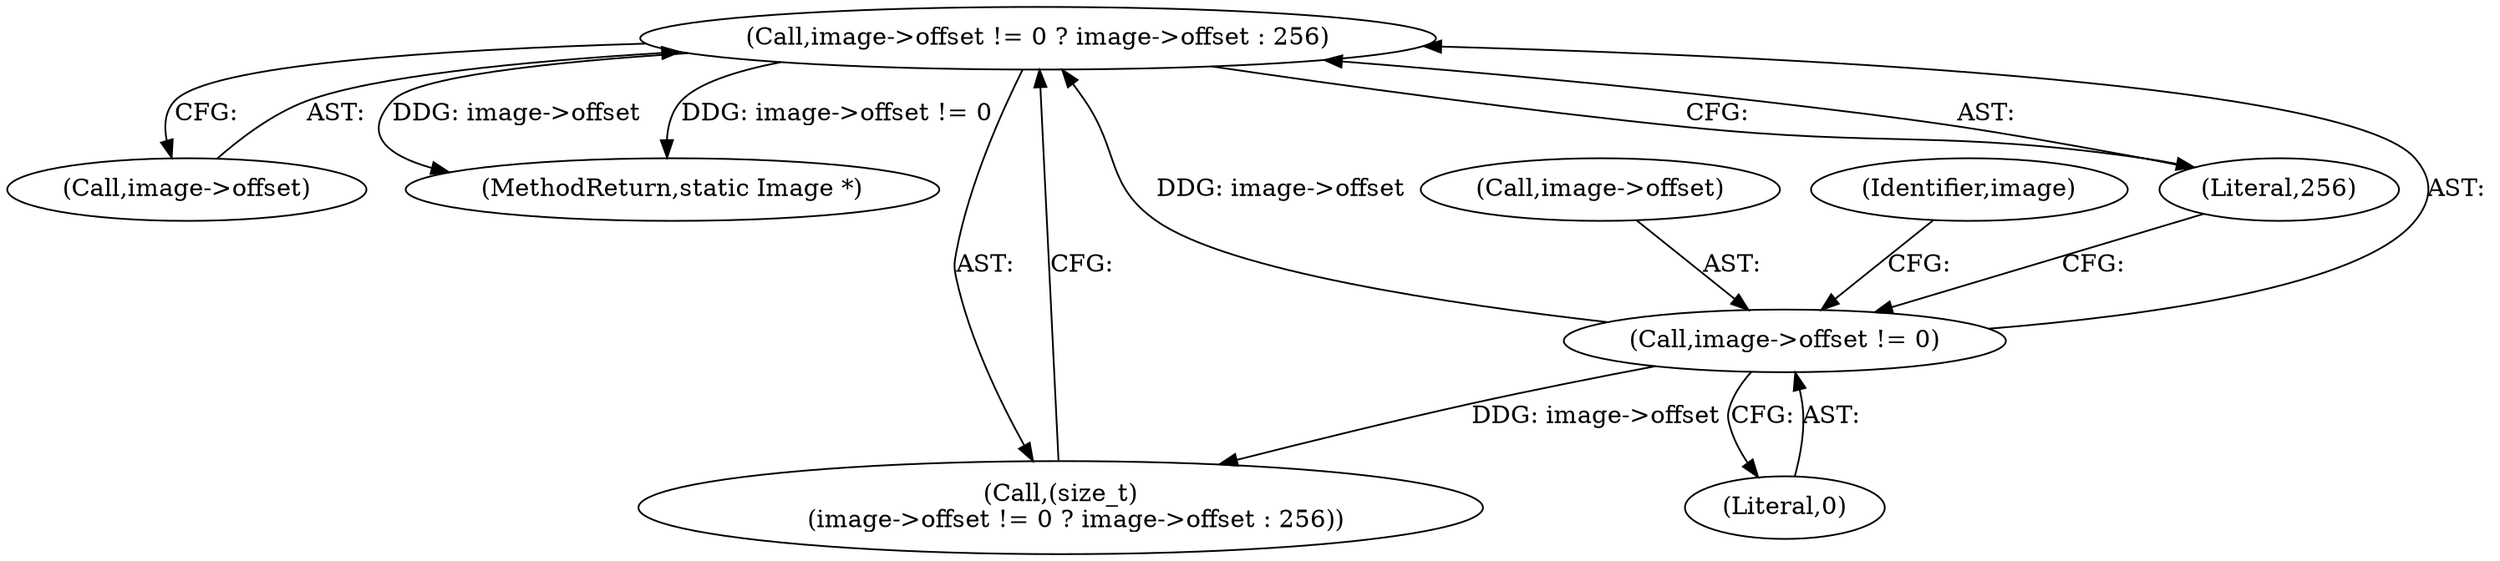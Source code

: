 digraph "0_ImageMagick_f6e9d0d9955e85bdd7540b251cd50d598dacc5e6_32@pointer" {
"1000212" [label="(Call,image->offset != 0 ? image->offset : 256)"];
"1000213" [label="(Call,image->offset != 0)"];
"1000218" [label="(Call,image->offset)"];
"1000665" [label="(MethodReturn,static Image *)"];
"1000214" [label="(Call,image->offset)"];
"1000212" [label="(Call,image->offset != 0 ? image->offset : 256)"];
"1000213" [label="(Call,image->offset != 0)"];
"1000219" [label="(Identifier,image)"];
"1000217" [label="(Literal,0)"];
"1000210" [label="(Call,(size_t)\n    (image->offset != 0 ? image->offset : 256))"];
"1000221" [label="(Literal,256)"];
"1000212" -> "1000210"  [label="AST: "];
"1000212" -> "1000218"  [label="CFG: "];
"1000212" -> "1000221"  [label="CFG: "];
"1000213" -> "1000212"  [label="AST: "];
"1000218" -> "1000212"  [label="AST: "];
"1000221" -> "1000212"  [label="AST: "];
"1000210" -> "1000212"  [label="CFG: "];
"1000212" -> "1000665"  [label="DDG: image->offset"];
"1000212" -> "1000665"  [label="DDG: image->offset != 0"];
"1000213" -> "1000212"  [label="DDG: image->offset"];
"1000213" -> "1000217"  [label="CFG: "];
"1000214" -> "1000213"  [label="AST: "];
"1000217" -> "1000213"  [label="AST: "];
"1000219" -> "1000213"  [label="CFG: "];
"1000221" -> "1000213"  [label="CFG: "];
"1000213" -> "1000210"  [label="DDG: image->offset"];
}
